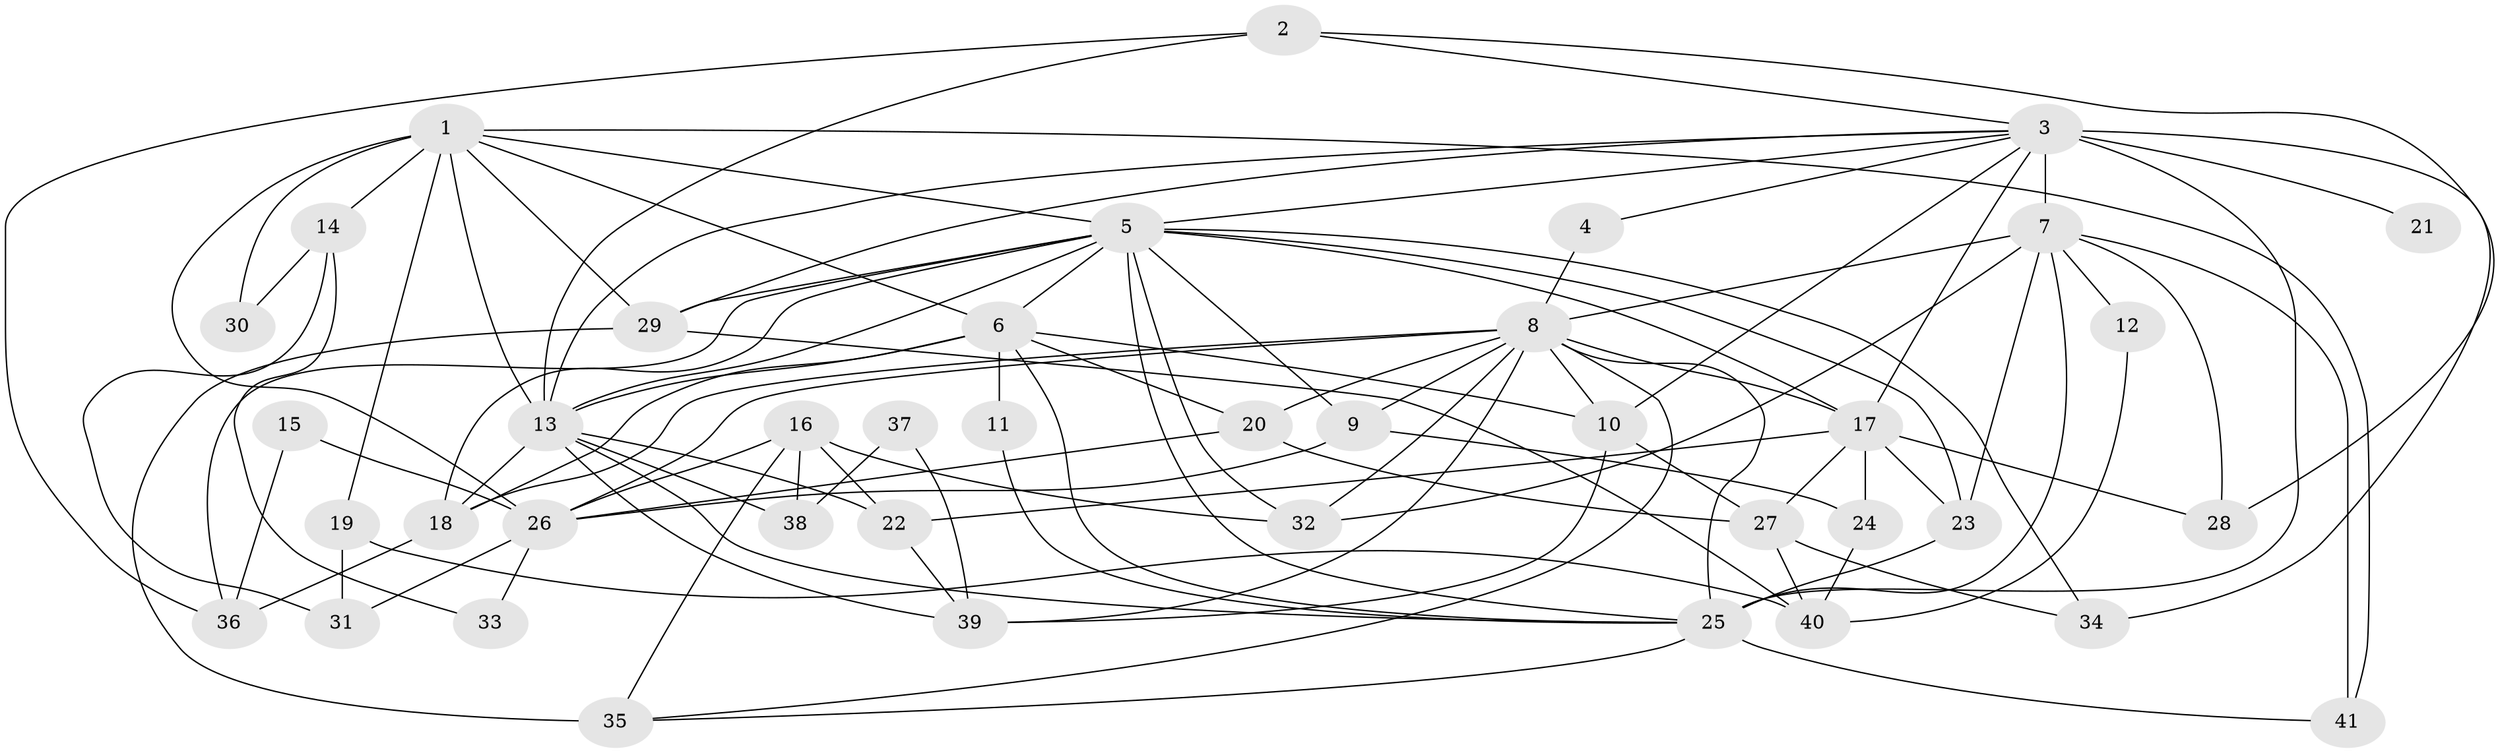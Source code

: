 // original degree distribution, {2: 0.16049382716049382, 4: 0.25925925925925924, 3: 0.25925925925925924, 5: 0.18518518518518517, 8: 0.024691358024691357, 6: 0.06172839506172839, 9: 0.012345679012345678, 7: 0.037037037037037035}
// Generated by graph-tools (version 1.1) at 2025/36/03/09/25 02:36:08]
// undirected, 41 vertices, 102 edges
graph export_dot {
graph [start="1"]
  node [color=gray90,style=filled];
  1;
  2;
  3;
  4;
  5;
  6;
  7;
  8;
  9;
  10;
  11;
  12;
  13;
  14;
  15;
  16;
  17;
  18;
  19;
  20;
  21;
  22;
  23;
  24;
  25;
  26;
  27;
  28;
  29;
  30;
  31;
  32;
  33;
  34;
  35;
  36;
  37;
  38;
  39;
  40;
  41;
  1 -- 5 [weight=2.0];
  1 -- 6 [weight=2.0];
  1 -- 13 [weight=1.0];
  1 -- 14 [weight=1.0];
  1 -- 19 [weight=1.0];
  1 -- 26 [weight=2.0];
  1 -- 29 [weight=1.0];
  1 -- 30 [weight=1.0];
  1 -- 41 [weight=1.0];
  2 -- 3 [weight=1.0];
  2 -- 13 [weight=1.0];
  2 -- 28 [weight=1.0];
  2 -- 36 [weight=1.0];
  3 -- 4 [weight=1.0];
  3 -- 5 [weight=1.0];
  3 -- 7 [weight=1.0];
  3 -- 10 [weight=1.0];
  3 -- 13 [weight=1.0];
  3 -- 17 [weight=1.0];
  3 -- 21 [weight=2.0];
  3 -- 25 [weight=4.0];
  3 -- 29 [weight=1.0];
  3 -- 34 [weight=1.0];
  4 -- 8 [weight=1.0];
  5 -- 6 [weight=1.0];
  5 -- 9 [weight=3.0];
  5 -- 13 [weight=1.0];
  5 -- 17 [weight=1.0];
  5 -- 18 [weight=1.0];
  5 -- 23 [weight=1.0];
  5 -- 25 [weight=2.0];
  5 -- 29 [weight=1.0];
  5 -- 32 [weight=1.0];
  5 -- 34 [weight=1.0];
  5 -- 36 [weight=1.0];
  6 -- 10 [weight=1.0];
  6 -- 11 [weight=1.0];
  6 -- 13 [weight=1.0];
  6 -- 18 [weight=1.0];
  6 -- 20 [weight=1.0];
  6 -- 25 [weight=1.0];
  7 -- 8 [weight=1.0];
  7 -- 12 [weight=1.0];
  7 -- 23 [weight=1.0];
  7 -- 25 [weight=1.0];
  7 -- 28 [weight=1.0];
  7 -- 32 [weight=1.0];
  7 -- 41 [weight=1.0];
  8 -- 9 [weight=1.0];
  8 -- 10 [weight=1.0];
  8 -- 17 [weight=1.0];
  8 -- 18 [weight=2.0];
  8 -- 20 [weight=1.0];
  8 -- 25 [weight=1.0];
  8 -- 26 [weight=1.0];
  8 -- 32 [weight=1.0];
  8 -- 35 [weight=1.0];
  8 -- 39 [weight=1.0];
  9 -- 24 [weight=1.0];
  9 -- 26 [weight=1.0];
  10 -- 27 [weight=1.0];
  10 -- 39 [weight=1.0];
  11 -- 25 [weight=1.0];
  12 -- 40 [weight=1.0];
  13 -- 18 [weight=1.0];
  13 -- 22 [weight=1.0];
  13 -- 25 [weight=1.0];
  13 -- 38 [weight=1.0];
  13 -- 39 [weight=1.0];
  14 -- 30 [weight=1.0];
  14 -- 31 [weight=1.0];
  14 -- 33 [weight=1.0];
  15 -- 26 [weight=1.0];
  15 -- 36 [weight=1.0];
  16 -- 22 [weight=2.0];
  16 -- 26 [weight=1.0];
  16 -- 32 [weight=1.0];
  16 -- 35 [weight=1.0];
  16 -- 38 [weight=1.0];
  17 -- 22 [weight=1.0];
  17 -- 23 [weight=1.0];
  17 -- 24 [weight=1.0];
  17 -- 27 [weight=1.0];
  17 -- 28 [weight=1.0];
  18 -- 36 [weight=1.0];
  19 -- 31 [weight=1.0];
  19 -- 40 [weight=1.0];
  20 -- 26 [weight=2.0];
  20 -- 27 [weight=1.0];
  22 -- 39 [weight=1.0];
  23 -- 25 [weight=1.0];
  24 -- 40 [weight=1.0];
  25 -- 35 [weight=1.0];
  25 -- 41 [weight=1.0];
  26 -- 31 [weight=1.0];
  26 -- 33 [weight=1.0];
  27 -- 34 [weight=1.0];
  27 -- 40 [weight=1.0];
  29 -- 35 [weight=2.0];
  29 -- 40 [weight=1.0];
  37 -- 38 [weight=1.0];
  37 -- 39 [weight=1.0];
}
